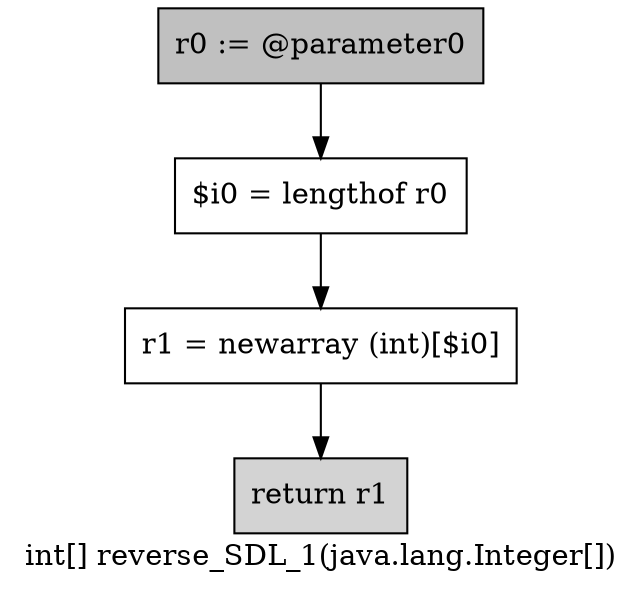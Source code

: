 digraph "int[] reverse_SDL_1(java.lang.Integer[])" {
    label="int[] reverse_SDL_1(java.lang.Integer[])";
    node [shape=box];
    "0" [style=filled,fillcolor=gray,label="r0 := @parameter0",];
    "1" [label="$i0 = lengthof r0",];
    "0"->"1";
    "2" [label="r1 = newarray (int)[$i0]",];
    "1"->"2";
    "3" [style=filled,fillcolor=lightgray,label="return r1",];
    "2"->"3";
}
